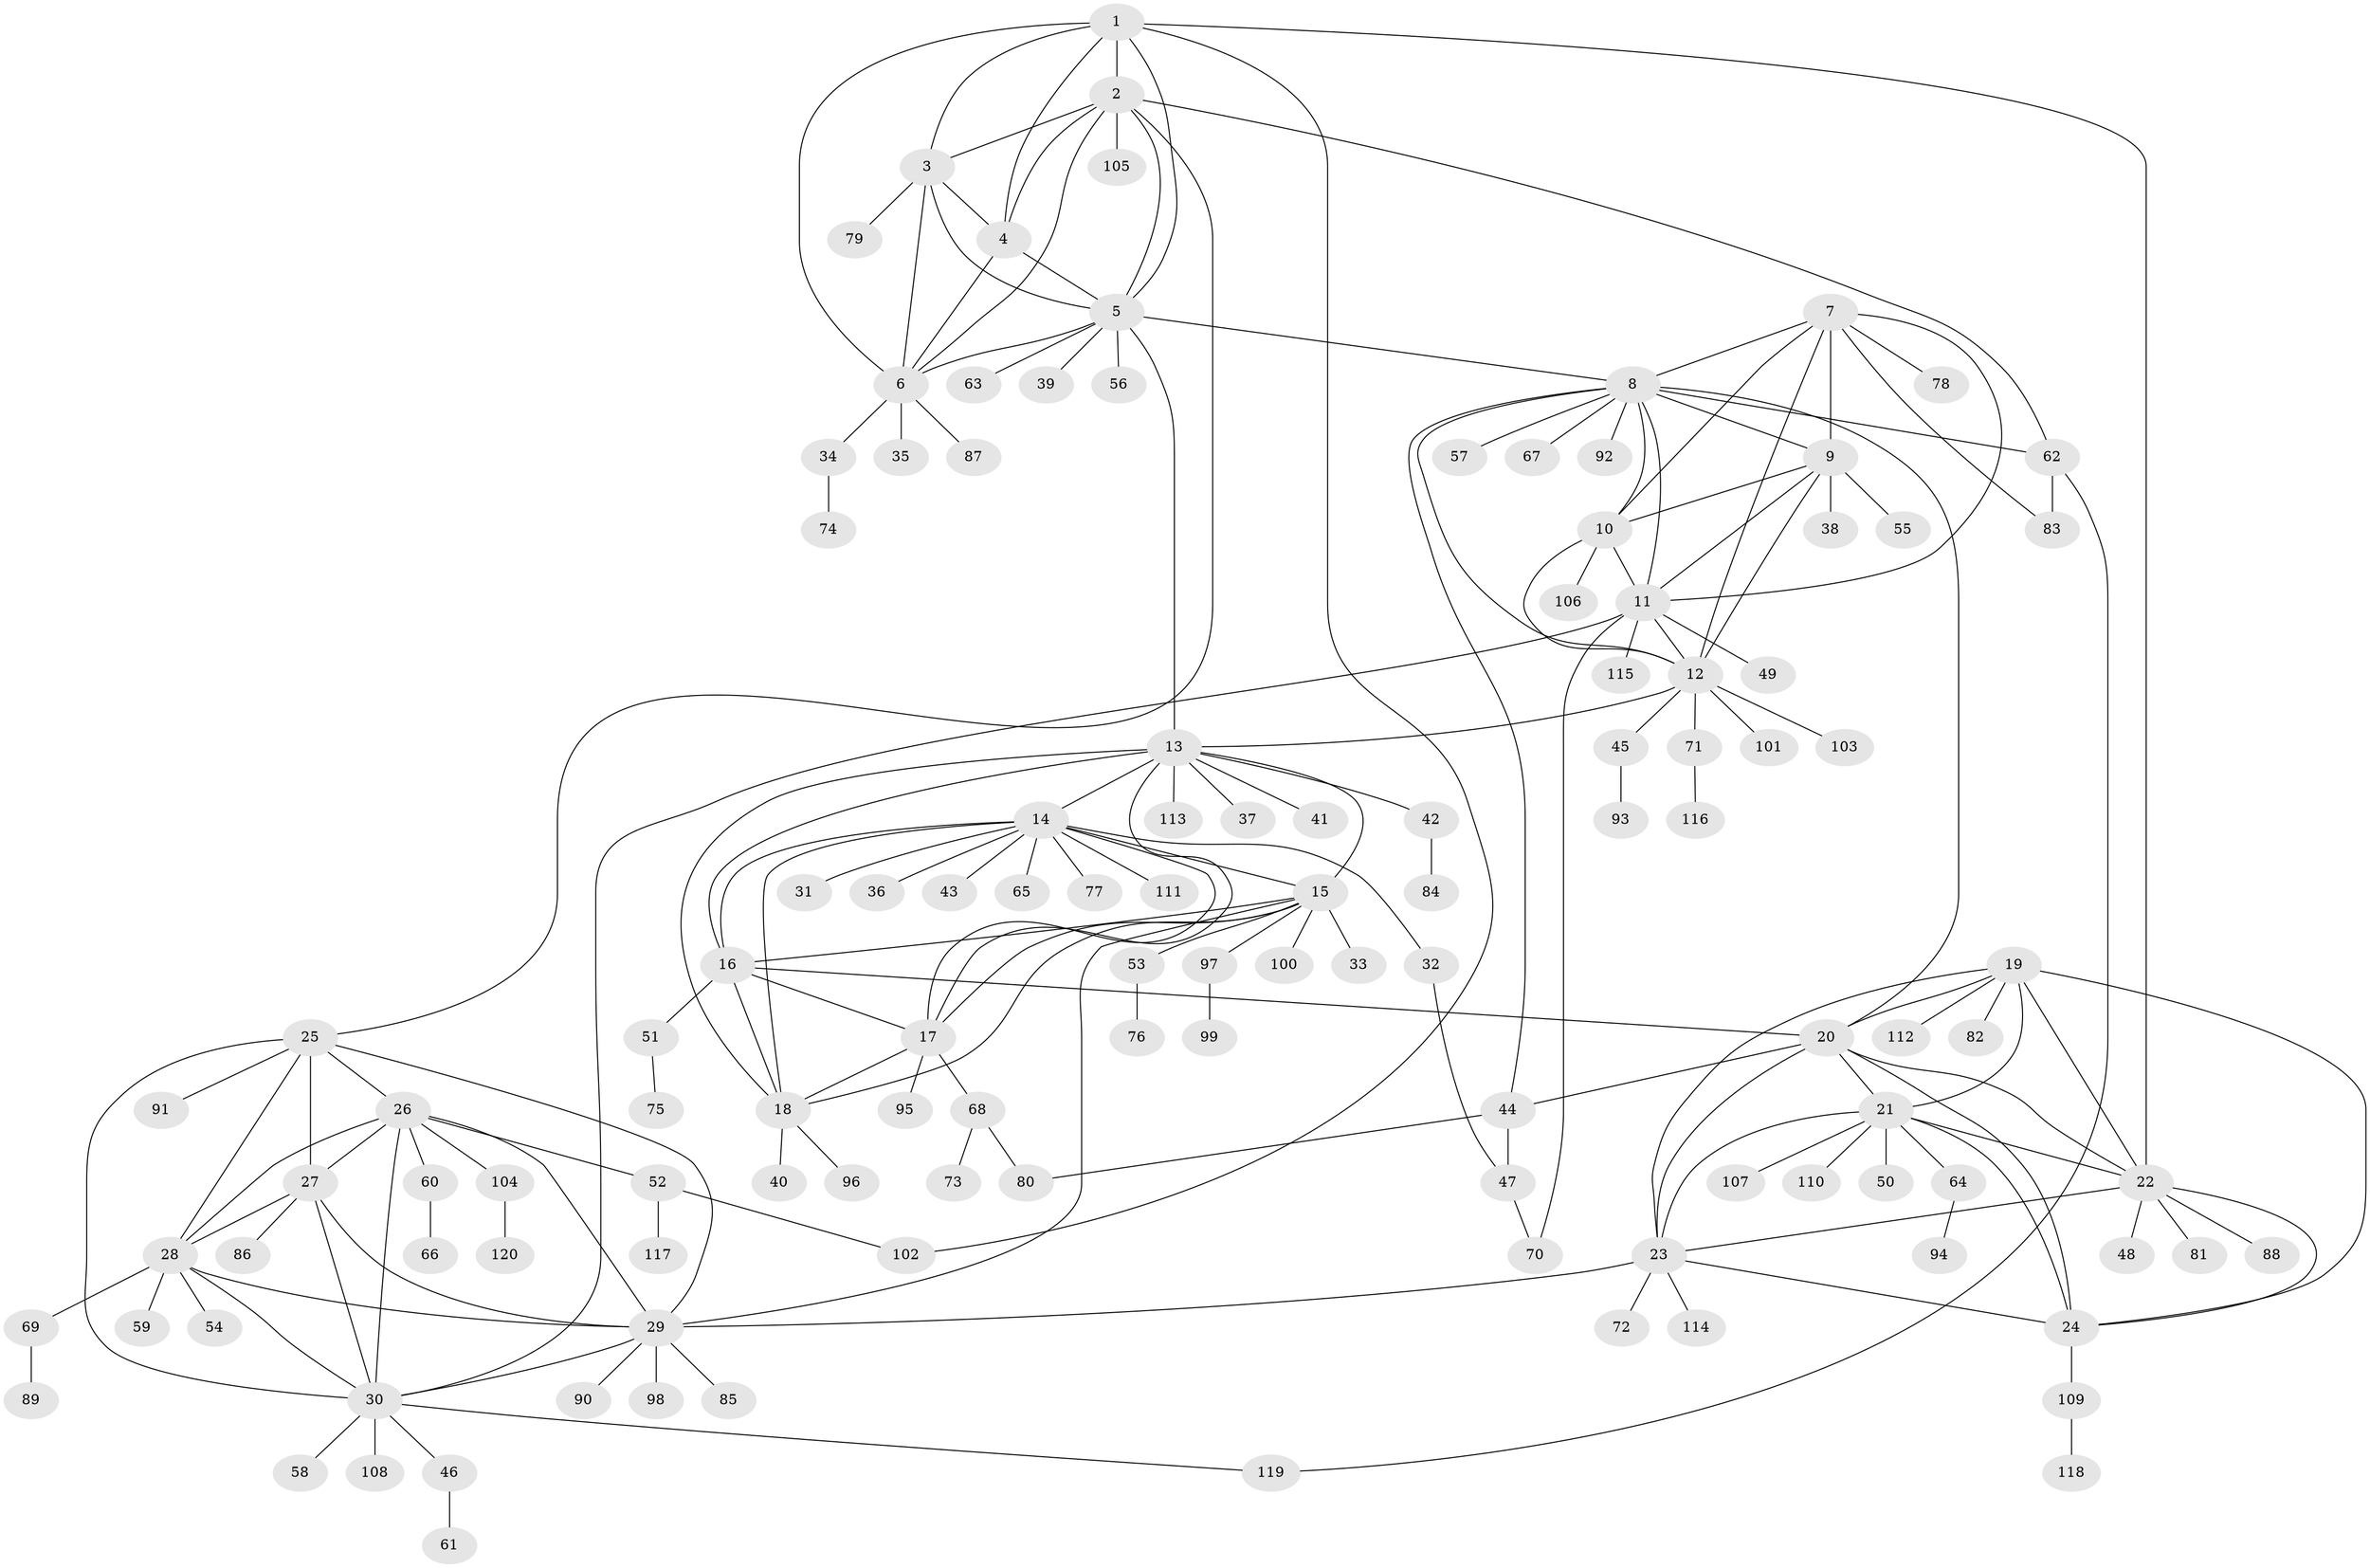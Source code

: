 // Generated by graph-tools (version 1.1) at 2025/15/03/09/25 04:15:43]
// undirected, 120 vertices, 183 edges
graph export_dot {
graph [start="1"]
  node [color=gray90,style=filled];
  1;
  2;
  3;
  4;
  5;
  6;
  7;
  8;
  9;
  10;
  11;
  12;
  13;
  14;
  15;
  16;
  17;
  18;
  19;
  20;
  21;
  22;
  23;
  24;
  25;
  26;
  27;
  28;
  29;
  30;
  31;
  32;
  33;
  34;
  35;
  36;
  37;
  38;
  39;
  40;
  41;
  42;
  43;
  44;
  45;
  46;
  47;
  48;
  49;
  50;
  51;
  52;
  53;
  54;
  55;
  56;
  57;
  58;
  59;
  60;
  61;
  62;
  63;
  64;
  65;
  66;
  67;
  68;
  69;
  70;
  71;
  72;
  73;
  74;
  75;
  76;
  77;
  78;
  79;
  80;
  81;
  82;
  83;
  84;
  85;
  86;
  87;
  88;
  89;
  90;
  91;
  92;
  93;
  94;
  95;
  96;
  97;
  98;
  99;
  100;
  101;
  102;
  103;
  104;
  105;
  106;
  107;
  108;
  109;
  110;
  111;
  112;
  113;
  114;
  115;
  116;
  117;
  118;
  119;
  120;
  1 -- 2;
  1 -- 3;
  1 -- 4;
  1 -- 5;
  1 -- 6;
  1 -- 22;
  1 -- 102;
  2 -- 3;
  2 -- 4;
  2 -- 5;
  2 -- 6;
  2 -- 25;
  2 -- 62;
  2 -- 105;
  3 -- 4;
  3 -- 5;
  3 -- 6;
  3 -- 79;
  4 -- 5;
  4 -- 6;
  5 -- 6;
  5 -- 8;
  5 -- 13;
  5 -- 39;
  5 -- 56;
  5 -- 63;
  6 -- 34;
  6 -- 35;
  6 -- 87;
  7 -- 8;
  7 -- 9;
  7 -- 10;
  7 -- 11;
  7 -- 12;
  7 -- 78;
  7 -- 83;
  8 -- 9;
  8 -- 10;
  8 -- 11;
  8 -- 12;
  8 -- 20;
  8 -- 44;
  8 -- 57;
  8 -- 62;
  8 -- 67;
  8 -- 92;
  9 -- 10;
  9 -- 11;
  9 -- 12;
  9 -- 38;
  9 -- 55;
  10 -- 11;
  10 -- 12;
  10 -- 106;
  11 -- 12;
  11 -- 30;
  11 -- 49;
  11 -- 70;
  11 -- 115;
  12 -- 13;
  12 -- 45;
  12 -- 71;
  12 -- 101;
  12 -- 103;
  13 -- 14;
  13 -- 15;
  13 -- 16;
  13 -- 17;
  13 -- 18;
  13 -- 37;
  13 -- 41;
  13 -- 42;
  13 -- 113;
  14 -- 15;
  14 -- 16;
  14 -- 17;
  14 -- 18;
  14 -- 31;
  14 -- 32;
  14 -- 36;
  14 -- 43;
  14 -- 65;
  14 -- 77;
  14 -- 111;
  15 -- 16;
  15 -- 17;
  15 -- 18;
  15 -- 29;
  15 -- 33;
  15 -- 53;
  15 -- 97;
  15 -- 100;
  16 -- 17;
  16 -- 18;
  16 -- 20;
  16 -- 51;
  17 -- 18;
  17 -- 68;
  17 -- 95;
  18 -- 40;
  18 -- 96;
  19 -- 20;
  19 -- 21;
  19 -- 22;
  19 -- 23;
  19 -- 24;
  19 -- 82;
  19 -- 112;
  20 -- 21;
  20 -- 22;
  20 -- 23;
  20 -- 24;
  20 -- 44;
  21 -- 22;
  21 -- 23;
  21 -- 24;
  21 -- 50;
  21 -- 64;
  21 -- 107;
  21 -- 110;
  22 -- 23;
  22 -- 24;
  22 -- 48;
  22 -- 81;
  22 -- 88;
  23 -- 24;
  23 -- 29;
  23 -- 72;
  23 -- 114;
  24 -- 109;
  25 -- 26;
  25 -- 27;
  25 -- 28;
  25 -- 29;
  25 -- 30;
  25 -- 91;
  26 -- 27;
  26 -- 28;
  26 -- 29;
  26 -- 30;
  26 -- 52;
  26 -- 60;
  26 -- 104;
  27 -- 28;
  27 -- 29;
  27 -- 30;
  27 -- 86;
  28 -- 29;
  28 -- 30;
  28 -- 54;
  28 -- 59;
  28 -- 69;
  29 -- 30;
  29 -- 85;
  29 -- 90;
  29 -- 98;
  30 -- 46;
  30 -- 58;
  30 -- 108;
  30 -- 119;
  32 -- 47;
  34 -- 74;
  42 -- 84;
  44 -- 47;
  44 -- 80;
  45 -- 93;
  46 -- 61;
  47 -- 70;
  51 -- 75;
  52 -- 102;
  52 -- 117;
  53 -- 76;
  60 -- 66;
  62 -- 83;
  62 -- 119;
  64 -- 94;
  68 -- 73;
  68 -- 80;
  69 -- 89;
  71 -- 116;
  97 -- 99;
  104 -- 120;
  109 -- 118;
}
